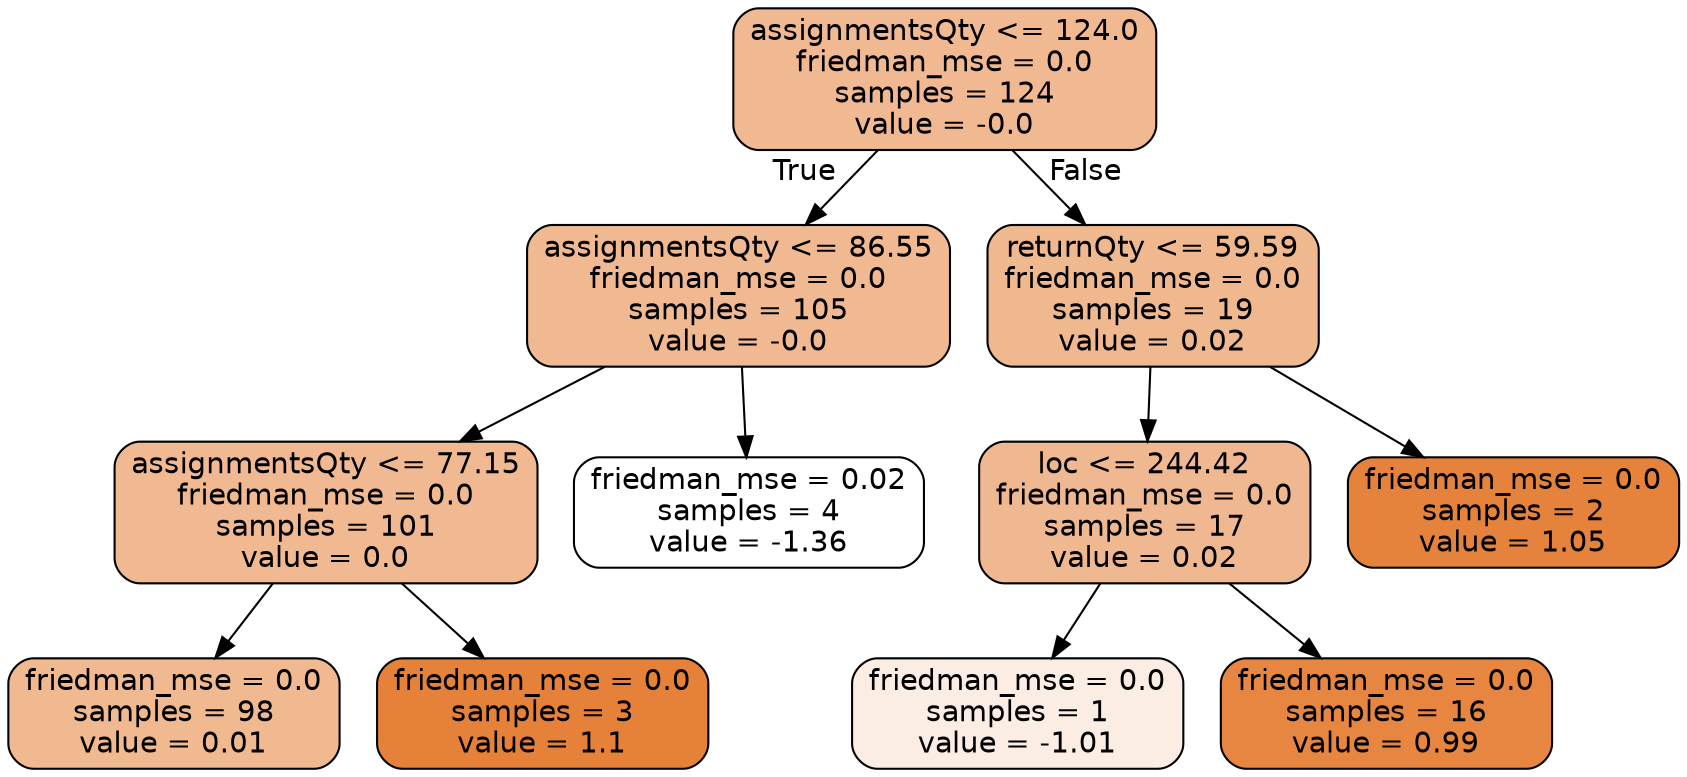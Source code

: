 digraph Tree {
node [shape=box, style="filled, rounded", color="black", fontname="helvetica"] ;
edge [fontname="helvetica"] ;
0 [label="assignmentsQty <= 124.0\nfriedman_mse = 0.0\nsamples = 124\nvalue = -0.0", fillcolor="#f1b991"] ;
1 [label="assignmentsQty <= 86.55\nfriedman_mse = 0.0\nsamples = 105\nvalue = -0.0", fillcolor="#f1b992"] ;
0 -> 1 [labeldistance=2.5, labelangle=45, headlabel="True"] ;
3 [label="assignmentsQty <= 77.15\nfriedman_mse = 0.0\nsamples = 101\nvalue = 0.0", fillcolor="#f1b991"] ;
1 -> 3 ;
5 [label="friedman_mse = 0.0\nsamples = 98\nvalue = 0.01", fillcolor="#f0b990"] ;
3 -> 5 ;
6 [label="friedman_mse = 0.0\nsamples = 3\nvalue = 1.1", fillcolor="#e58139"] ;
3 -> 6 ;
4 [label="friedman_mse = 0.02\nsamples = 4\nvalue = -1.36", fillcolor="#ffffff"] ;
1 -> 4 ;
2 [label="returnQty <= 59.59\nfriedman_mse = 0.0\nsamples = 19\nvalue = 0.02", fillcolor="#f0b88f"] ;
0 -> 2 [labeldistance=2.5, labelangle=-45, headlabel="False"] ;
7 [label="loc <= 244.42\nfriedman_mse = 0.0\nsamples = 17\nvalue = 0.02", fillcolor="#f0b890"] ;
2 -> 7 ;
9 [label="friedman_mse = 0.0\nsamples = 1\nvalue = -1.01", fillcolor="#fbede3"] ;
7 -> 9 ;
10 [label="friedman_mse = 0.0\nsamples = 16\nvalue = 0.99", fillcolor="#e68641"] ;
7 -> 10 ;
8 [label="friedman_mse = 0.0\nsamples = 2\nvalue = 1.05", fillcolor="#e5833d"] ;
2 -> 8 ;
}